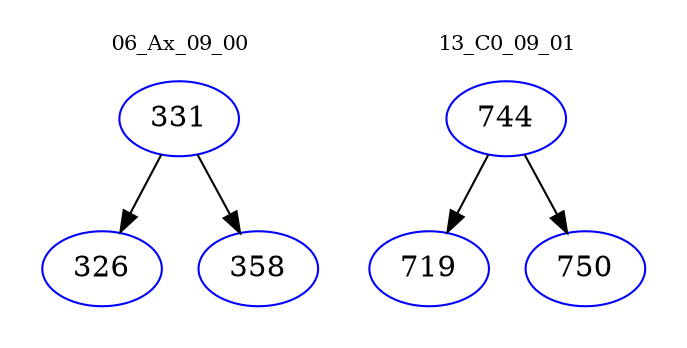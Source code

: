 digraph{
subgraph cluster_0 {
color = white
label = "06_Ax_09_00";
fontsize=10;
T0_331 [label="331", color="blue"]
T0_331 -> T0_326 [color="black"]
T0_326 [label="326", color="blue"]
T0_331 -> T0_358 [color="black"]
T0_358 [label="358", color="blue"]
}
subgraph cluster_1 {
color = white
label = "13_C0_09_01";
fontsize=10;
T1_744 [label="744", color="blue"]
T1_744 -> T1_719 [color="black"]
T1_719 [label="719", color="blue"]
T1_744 -> T1_750 [color="black"]
T1_750 [label="750", color="blue"]
}
}
